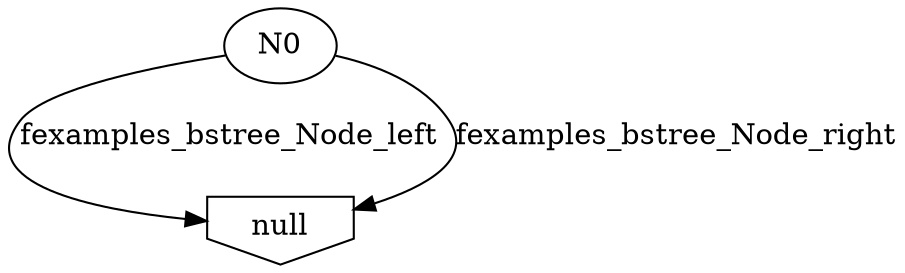 digraph s0 {
	nodesep=.5; ordering=out;
	null [ shape = invhouse ];
	N0->null 	[ label = fexamples_bstree_Node_left ];
	N0->null 	[ label = fexamples_bstree_Node_right ];
}

